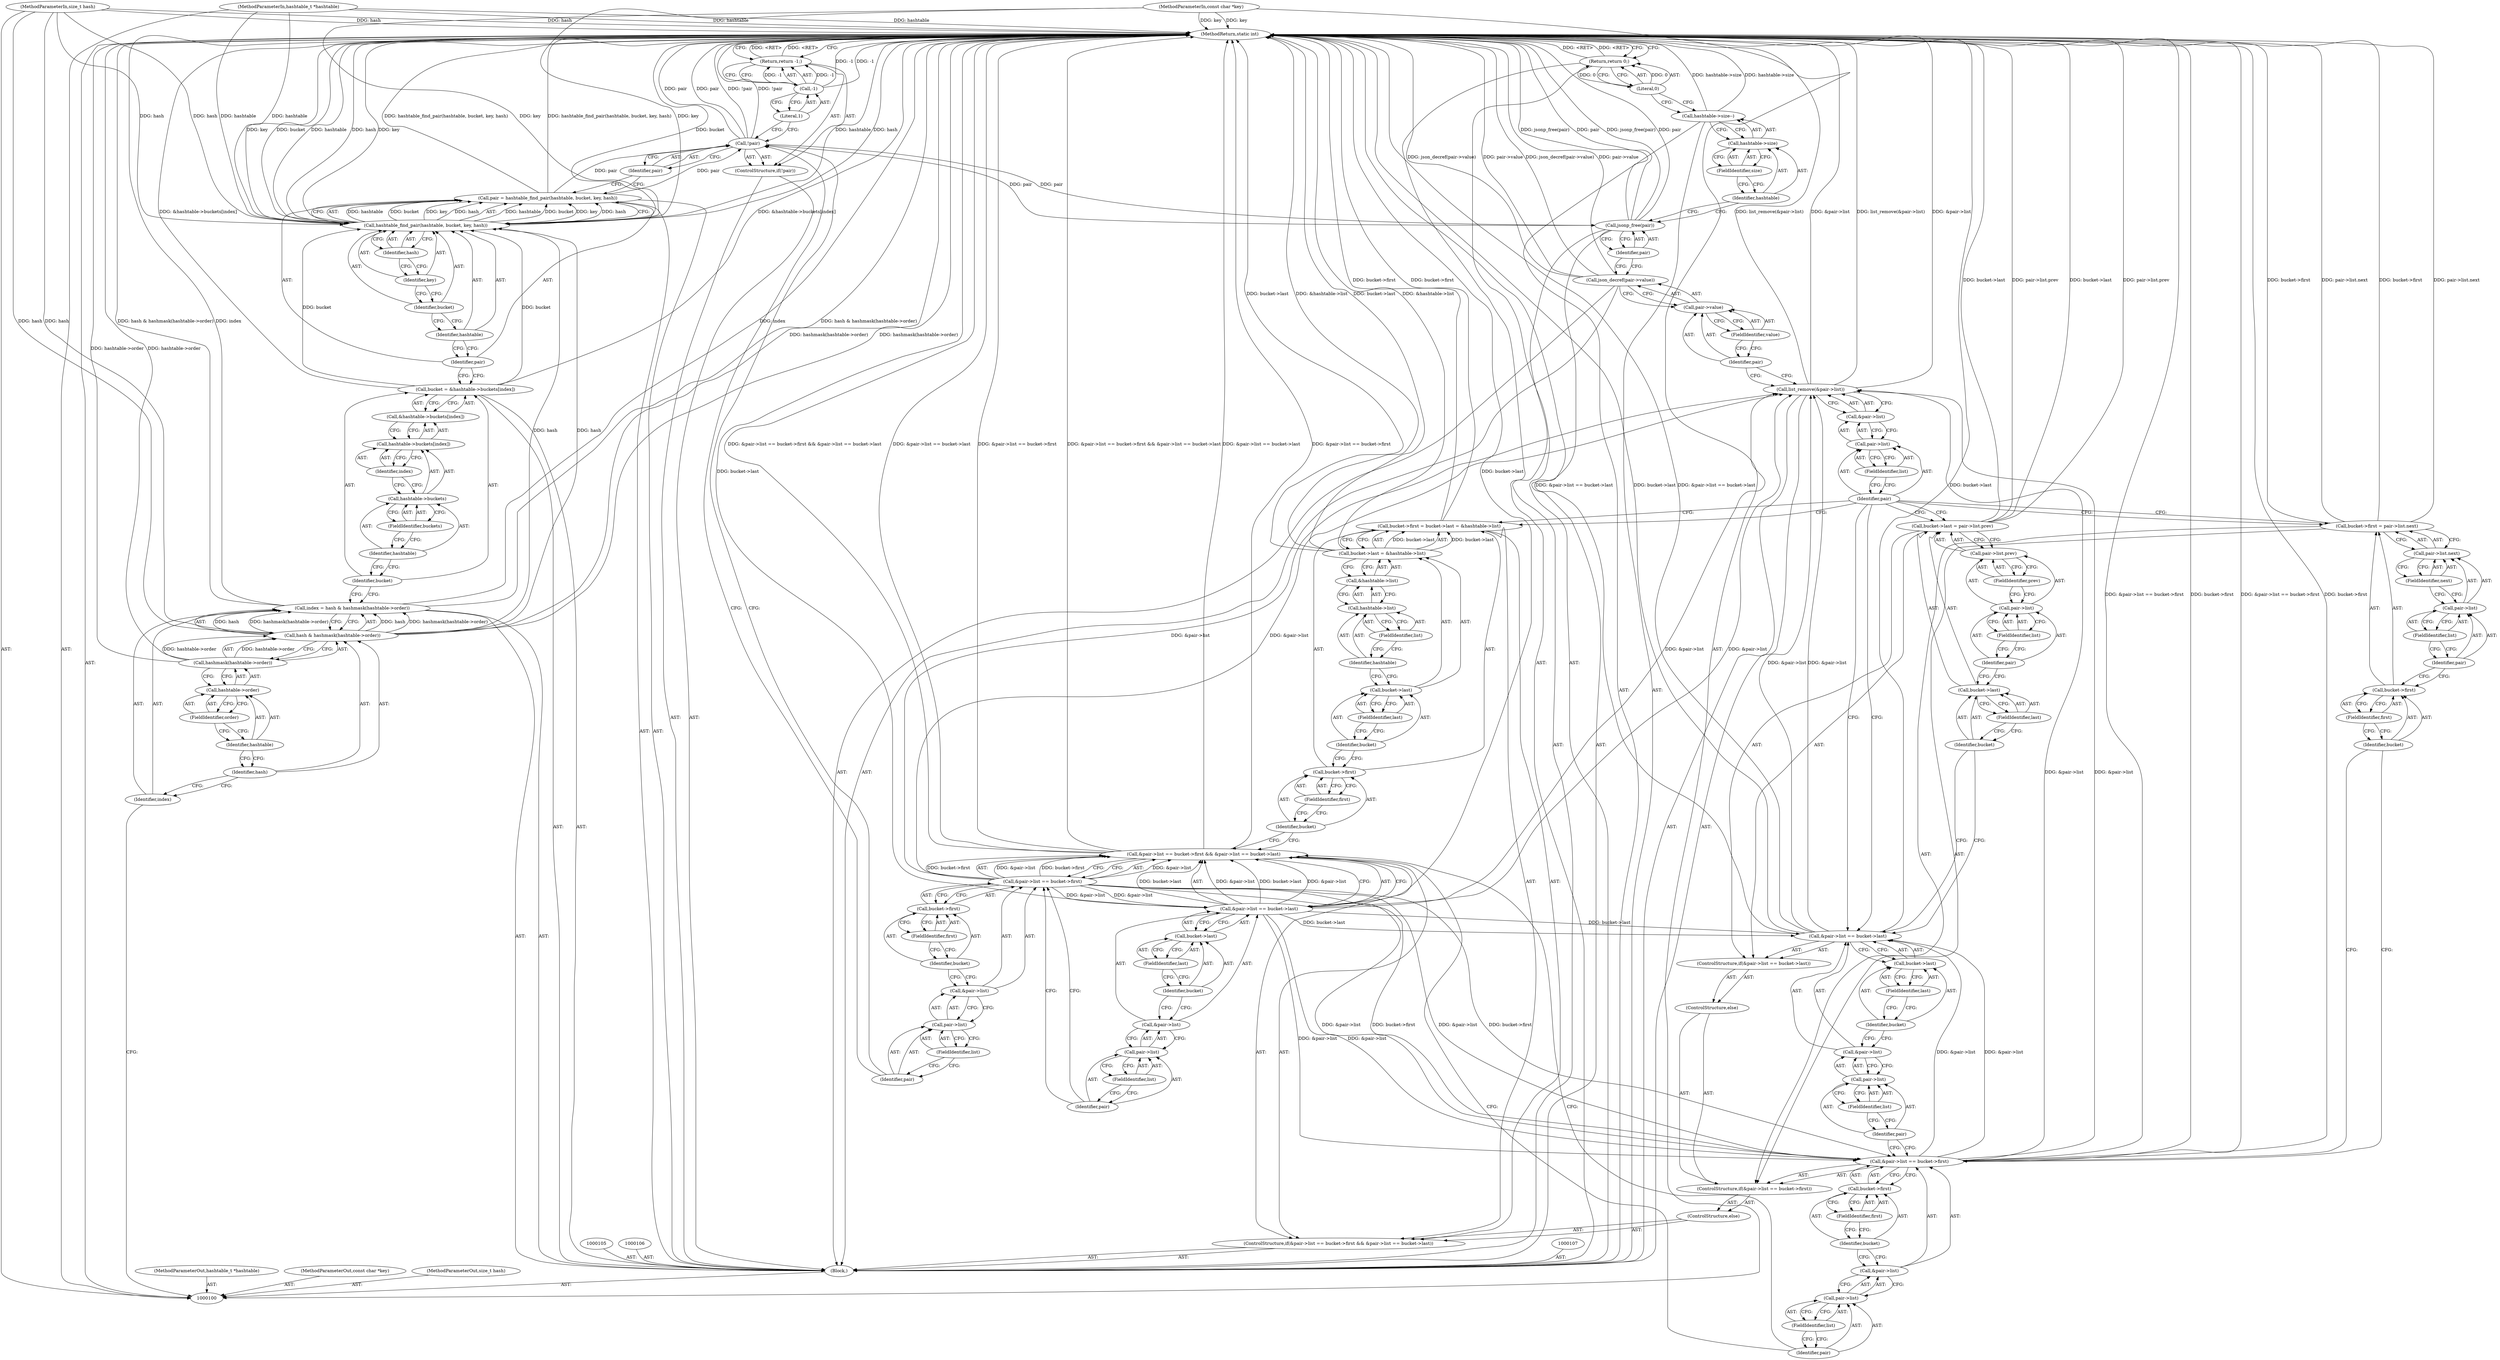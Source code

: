 digraph "0_jansson_8f80c2d83808150724d31793e6ade92749b1faa4_1" {
"1000222" [label="(MethodReturn,static int)"];
"1000101" [label="(MethodParameterIn,hashtable_t *hashtable)"];
"1000306" [label="(MethodParameterOut,hashtable_t *hashtable)"];
"1000126" [label="(Call,hashtable_find_pair(hashtable, bucket, key, hash))"];
"1000127" [label="(Identifier,hashtable)"];
"1000128" [label="(Identifier,bucket)"];
"1000124" [label="(Call,pair = hashtable_find_pair(hashtable, bucket, key, hash))"];
"1000125" [label="(Identifier,pair)"];
"1000129" [label="(Identifier,key)"];
"1000130" [label="(Identifier,hash)"];
"1000131" [label="(ControlStructure,if(!pair))"];
"1000132" [label="(Call,!pair)"];
"1000133" [label="(Identifier,pair)"];
"1000135" [label="(Call,-1)"];
"1000136" [label="(Literal,1)"];
"1000134" [label="(Return,return -1;)"];
"1000143" [label="(FieldIdentifier,list)"];
"1000144" [label="(Call,bucket->first)"];
"1000145" [label="(Identifier,bucket)"];
"1000146" [label="(FieldIdentifier,first)"];
"1000147" [label="(Call,&pair->list == bucket->last)"];
"1000148" [label="(Call,&pair->list)"];
"1000137" [label="(ControlStructure,if(&pair->list == bucket->first && &pair->list == bucket->last))"];
"1000149" [label="(Call,pair->list)"];
"1000150" [label="(Identifier,pair)"];
"1000151" [label="(FieldIdentifier,list)"];
"1000152" [label="(Call,bucket->last)"];
"1000153" [label="(Identifier,bucket)"];
"1000154" [label="(FieldIdentifier,last)"];
"1000138" [label="(Call,&pair->list == bucket->first && &pair->list == bucket->last)"];
"1000139" [label="(Call,&pair->list == bucket->first)"];
"1000140" [label="(Call,&pair->list)"];
"1000141" [label="(Call,pair->list)"];
"1000142" [label="(Identifier,pair)"];
"1000158" [label="(FieldIdentifier,first)"];
"1000159" [label="(Call,bucket->last = &hashtable->list)"];
"1000160" [label="(Call,bucket->last)"];
"1000161" [label="(Identifier,bucket)"];
"1000162" [label="(FieldIdentifier,last)"];
"1000163" [label="(Call,&hashtable->list)"];
"1000164" [label="(Call,hashtable->list)"];
"1000165" [label="(Identifier,hashtable)"];
"1000166" [label="(FieldIdentifier,list)"];
"1000155" [label="(Call,bucket->first = bucket->last = &hashtable->list)"];
"1000156" [label="(Call,bucket->first)"];
"1000157" [label="(Identifier,bucket)"];
"1000169" [label="(Call,&pair->list == bucket->first)"];
"1000170" [label="(Call,&pair->list)"];
"1000171" [label="(Call,pair->list)"];
"1000172" [label="(Identifier,pair)"];
"1000173" [label="(FieldIdentifier,list)"];
"1000174" [label="(Call,bucket->first)"];
"1000175" [label="(Identifier,bucket)"];
"1000176" [label="(FieldIdentifier,first)"];
"1000167" [label="(ControlStructure,else)"];
"1000168" [label="(ControlStructure,if(&pair->list == bucket->first))"];
"1000180" [label="(FieldIdentifier,first)"];
"1000181" [label="(Call,pair->list.next)"];
"1000182" [label="(Call,pair->list)"];
"1000183" [label="(Identifier,pair)"];
"1000184" [label="(FieldIdentifier,list)"];
"1000185" [label="(FieldIdentifier,next)"];
"1000177" [label="(Call,bucket->first = pair->list.next)"];
"1000178" [label="(Call,bucket->first)"];
"1000179" [label="(Identifier,bucket)"];
"1000102" [label="(MethodParameterIn,const char *key)"];
"1000307" [label="(MethodParameterOut,const char *key)"];
"1000103" [label="(MethodParameterIn,size_t hash)"];
"1000308" [label="(MethodParameterOut,size_t hash)"];
"1000188" [label="(Call,&pair->list == bucket->last)"];
"1000189" [label="(Call,&pair->list)"];
"1000190" [label="(Call,pair->list)"];
"1000191" [label="(Identifier,pair)"];
"1000192" [label="(FieldIdentifier,list)"];
"1000193" [label="(Call,bucket->last)"];
"1000194" [label="(Identifier,bucket)"];
"1000195" [label="(FieldIdentifier,last)"];
"1000186" [label="(ControlStructure,else)"];
"1000187" [label="(ControlStructure,if(&pair->list == bucket->last))"];
"1000199" [label="(FieldIdentifier,last)"];
"1000200" [label="(Call,pair->list.prev)"];
"1000201" [label="(Call,pair->list)"];
"1000202" [label="(Identifier,pair)"];
"1000203" [label="(FieldIdentifier,list)"];
"1000204" [label="(FieldIdentifier,prev)"];
"1000196" [label="(Call,bucket->last = pair->list.prev)"];
"1000197" [label="(Call,bucket->last)"];
"1000198" [label="(Identifier,bucket)"];
"1000206" [label="(Call,&pair->list)"];
"1000207" [label="(Call,pair->list)"];
"1000208" [label="(Identifier,pair)"];
"1000209" [label="(FieldIdentifier,list)"];
"1000205" [label="(Call,list_remove(&pair->list))"];
"1000211" [label="(Call,pair->value)"];
"1000212" [label="(Identifier,pair)"];
"1000213" [label="(FieldIdentifier,value)"];
"1000210" [label="(Call,json_decref(pair->value))"];
"1000215" [label="(Identifier,pair)"];
"1000214" [label="(Call,jsonp_free(pair))"];
"1000219" [label="(FieldIdentifier,size)"];
"1000216" [label="(Call,hashtable->size--)"];
"1000217" [label="(Call,hashtable->size)"];
"1000218" [label="(Identifier,hashtable)"];
"1000104" [label="(Block,)"];
"1000221" [label="(Literal,0)"];
"1000220" [label="(Return,return 0;)"];
"1000110" [label="(Call,hash & hashmask(hashtable->order))"];
"1000111" [label="(Identifier,hash)"];
"1000112" [label="(Call,hashmask(hashtable->order))"];
"1000113" [label="(Call,hashtable->order)"];
"1000114" [label="(Identifier,hashtable)"];
"1000115" [label="(FieldIdentifier,order)"];
"1000108" [label="(Call,index = hash & hashmask(hashtable->order))"];
"1000109" [label="(Identifier,index)"];
"1000118" [label="(Call,&hashtable->buckets[index])"];
"1000119" [label="(Call,hashtable->buckets[index])"];
"1000120" [label="(Call,hashtable->buckets)"];
"1000121" [label="(Identifier,hashtable)"];
"1000122" [label="(FieldIdentifier,buckets)"];
"1000123" [label="(Identifier,index)"];
"1000116" [label="(Call,bucket = &hashtable->buckets[index])"];
"1000117" [label="(Identifier,bucket)"];
"1000222" -> "1000100"  [label="AST: "];
"1000222" -> "1000134"  [label="CFG: "];
"1000222" -> "1000220"  [label="CFG: "];
"1000220" -> "1000222"  [label="DDG: <RET>"];
"1000134" -> "1000222"  [label="DDG: <RET>"];
"1000210" -> "1000222"  [label="DDG: json_decref(pair->value)"];
"1000210" -> "1000222"  [label="DDG: pair->value"];
"1000169" -> "1000222"  [label="DDG: &pair->list == bucket->first"];
"1000169" -> "1000222"  [label="DDG: bucket->first"];
"1000147" -> "1000222"  [label="DDG: bucket->last"];
"1000177" -> "1000222"  [label="DDG: pair->list.next"];
"1000177" -> "1000222"  [label="DDG: bucket->first"];
"1000126" -> "1000222"  [label="DDG: hashtable"];
"1000126" -> "1000222"  [label="DDG: hash"];
"1000126" -> "1000222"  [label="DDG: key"];
"1000126" -> "1000222"  [label="DDG: bucket"];
"1000116" -> "1000222"  [label="DDG: &hashtable->buckets[index]"];
"1000196" -> "1000222"  [label="DDG: bucket->last"];
"1000196" -> "1000222"  [label="DDG: pair->list.prev"];
"1000205" -> "1000222"  [label="DDG: list_remove(&pair->list)"];
"1000205" -> "1000222"  [label="DDG: &pair->list"];
"1000188" -> "1000222"  [label="DDG: &pair->list == bucket->last"];
"1000188" -> "1000222"  [label="DDG: bucket->last"];
"1000124" -> "1000222"  [label="DDG: hashtable_find_pair(hashtable, bucket, key, hash)"];
"1000216" -> "1000222"  [label="DDG: hashtable->size"];
"1000159" -> "1000222"  [label="DDG: bucket->last"];
"1000159" -> "1000222"  [label="DDG: &hashtable->list"];
"1000214" -> "1000222"  [label="DDG: jsonp_free(pair)"];
"1000214" -> "1000222"  [label="DDG: pair"];
"1000132" -> "1000222"  [label="DDG: !pair"];
"1000132" -> "1000222"  [label="DDG: pair"];
"1000138" -> "1000222"  [label="DDG: &pair->list == bucket->first"];
"1000138" -> "1000222"  [label="DDG: &pair->list == bucket->first && &pair->list == bucket->last"];
"1000138" -> "1000222"  [label="DDG: &pair->list == bucket->last"];
"1000103" -> "1000222"  [label="DDG: hash"];
"1000102" -> "1000222"  [label="DDG: key"];
"1000110" -> "1000222"  [label="DDG: hashmask(hashtable->order)"];
"1000135" -> "1000222"  [label="DDG: -1"];
"1000112" -> "1000222"  [label="DDG: hashtable->order"];
"1000101" -> "1000222"  [label="DDG: hashtable"];
"1000108" -> "1000222"  [label="DDG: hash & hashmask(hashtable->order)"];
"1000108" -> "1000222"  [label="DDG: index"];
"1000155" -> "1000222"  [label="DDG: bucket->first"];
"1000101" -> "1000100"  [label="AST: "];
"1000101" -> "1000222"  [label="DDG: hashtable"];
"1000101" -> "1000126"  [label="DDG: hashtable"];
"1000306" -> "1000100"  [label="AST: "];
"1000126" -> "1000124"  [label="AST: "];
"1000126" -> "1000130"  [label="CFG: "];
"1000127" -> "1000126"  [label="AST: "];
"1000128" -> "1000126"  [label="AST: "];
"1000129" -> "1000126"  [label="AST: "];
"1000130" -> "1000126"  [label="AST: "];
"1000124" -> "1000126"  [label="CFG: "];
"1000126" -> "1000222"  [label="DDG: hashtable"];
"1000126" -> "1000222"  [label="DDG: hash"];
"1000126" -> "1000222"  [label="DDG: key"];
"1000126" -> "1000222"  [label="DDG: bucket"];
"1000126" -> "1000124"  [label="DDG: hashtable"];
"1000126" -> "1000124"  [label="DDG: bucket"];
"1000126" -> "1000124"  [label="DDG: key"];
"1000126" -> "1000124"  [label="DDG: hash"];
"1000101" -> "1000126"  [label="DDG: hashtable"];
"1000116" -> "1000126"  [label="DDG: bucket"];
"1000102" -> "1000126"  [label="DDG: key"];
"1000110" -> "1000126"  [label="DDG: hash"];
"1000103" -> "1000126"  [label="DDG: hash"];
"1000127" -> "1000126"  [label="AST: "];
"1000127" -> "1000125"  [label="CFG: "];
"1000128" -> "1000127"  [label="CFG: "];
"1000128" -> "1000126"  [label="AST: "];
"1000128" -> "1000127"  [label="CFG: "];
"1000129" -> "1000128"  [label="CFG: "];
"1000124" -> "1000104"  [label="AST: "];
"1000124" -> "1000126"  [label="CFG: "];
"1000125" -> "1000124"  [label="AST: "];
"1000126" -> "1000124"  [label="AST: "];
"1000133" -> "1000124"  [label="CFG: "];
"1000124" -> "1000222"  [label="DDG: hashtable_find_pair(hashtable, bucket, key, hash)"];
"1000126" -> "1000124"  [label="DDG: hashtable"];
"1000126" -> "1000124"  [label="DDG: bucket"];
"1000126" -> "1000124"  [label="DDG: key"];
"1000126" -> "1000124"  [label="DDG: hash"];
"1000124" -> "1000132"  [label="DDG: pair"];
"1000125" -> "1000124"  [label="AST: "];
"1000125" -> "1000116"  [label="CFG: "];
"1000127" -> "1000125"  [label="CFG: "];
"1000129" -> "1000126"  [label="AST: "];
"1000129" -> "1000128"  [label="CFG: "];
"1000130" -> "1000129"  [label="CFG: "];
"1000130" -> "1000126"  [label="AST: "];
"1000130" -> "1000129"  [label="CFG: "];
"1000126" -> "1000130"  [label="CFG: "];
"1000131" -> "1000104"  [label="AST: "];
"1000132" -> "1000131"  [label="AST: "];
"1000134" -> "1000131"  [label="AST: "];
"1000132" -> "1000131"  [label="AST: "];
"1000132" -> "1000133"  [label="CFG: "];
"1000133" -> "1000132"  [label="AST: "];
"1000136" -> "1000132"  [label="CFG: "];
"1000142" -> "1000132"  [label="CFG: "];
"1000132" -> "1000222"  [label="DDG: !pair"];
"1000132" -> "1000222"  [label="DDG: pair"];
"1000124" -> "1000132"  [label="DDG: pair"];
"1000132" -> "1000214"  [label="DDG: pair"];
"1000133" -> "1000132"  [label="AST: "];
"1000133" -> "1000124"  [label="CFG: "];
"1000132" -> "1000133"  [label="CFG: "];
"1000135" -> "1000134"  [label="AST: "];
"1000135" -> "1000136"  [label="CFG: "];
"1000136" -> "1000135"  [label="AST: "];
"1000134" -> "1000135"  [label="CFG: "];
"1000135" -> "1000222"  [label="DDG: -1"];
"1000135" -> "1000134"  [label="DDG: -1"];
"1000136" -> "1000135"  [label="AST: "];
"1000136" -> "1000132"  [label="CFG: "];
"1000135" -> "1000136"  [label="CFG: "];
"1000134" -> "1000131"  [label="AST: "];
"1000134" -> "1000135"  [label="CFG: "];
"1000135" -> "1000134"  [label="AST: "];
"1000222" -> "1000134"  [label="CFG: "];
"1000134" -> "1000222"  [label="DDG: <RET>"];
"1000135" -> "1000134"  [label="DDG: -1"];
"1000143" -> "1000141"  [label="AST: "];
"1000143" -> "1000142"  [label="CFG: "];
"1000141" -> "1000143"  [label="CFG: "];
"1000144" -> "1000139"  [label="AST: "];
"1000144" -> "1000146"  [label="CFG: "];
"1000145" -> "1000144"  [label="AST: "];
"1000146" -> "1000144"  [label="AST: "];
"1000139" -> "1000144"  [label="CFG: "];
"1000145" -> "1000144"  [label="AST: "];
"1000145" -> "1000140"  [label="CFG: "];
"1000146" -> "1000145"  [label="CFG: "];
"1000146" -> "1000144"  [label="AST: "];
"1000146" -> "1000145"  [label="CFG: "];
"1000144" -> "1000146"  [label="CFG: "];
"1000147" -> "1000138"  [label="AST: "];
"1000147" -> "1000152"  [label="CFG: "];
"1000148" -> "1000147"  [label="AST: "];
"1000152" -> "1000147"  [label="AST: "];
"1000138" -> "1000147"  [label="CFG: "];
"1000147" -> "1000222"  [label="DDG: bucket->last"];
"1000147" -> "1000138"  [label="DDG: &pair->list"];
"1000147" -> "1000138"  [label="DDG: bucket->last"];
"1000139" -> "1000147"  [label="DDG: &pair->list"];
"1000147" -> "1000169"  [label="DDG: &pair->list"];
"1000147" -> "1000188"  [label="DDG: bucket->last"];
"1000147" -> "1000205"  [label="DDG: &pair->list"];
"1000148" -> "1000147"  [label="AST: "];
"1000148" -> "1000149"  [label="CFG: "];
"1000149" -> "1000148"  [label="AST: "];
"1000153" -> "1000148"  [label="CFG: "];
"1000137" -> "1000104"  [label="AST: "];
"1000138" -> "1000137"  [label="AST: "];
"1000155" -> "1000137"  [label="AST: "];
"1000167" -> "1000137"  [label="AST: "];
"1000149" -> "1000148"  [label="AST: "];
"1000149" -> "1000151"  [label="CFG: "];
"1000150" -> "1000149"  [label="AST: "];
"1000151" -> "1000149"  [label="AST: "];
"1000148" -> "1000149"  [label="CFG: "];
"1000150" -> "1000149"  [label="AST: "];
"1000150" -> "1000139"  [label="CFG: "];
"1000151" -> "1000150"  [label="CFG: "];
"1000151" -> "1000149"  [label="AST: "];
"1000151" -> "1000150"  [label="CFG: "];
"1000149" -> "1000151"  [label="CFG: "];
"1000152" -> "1000147"  [label="AST: "];
"1000152" -> "1000154"  [label="CFG: "];
"1000153" -> "1000152"  [label="AST: "];
"1000154" -> "1000152"  [label="AST: "];
"1000147" -> "1000152"  [label="CFG: "];
"1000153" -> "1000152"  [label="AST: "];
"1000153" -> "1000148"  [label="CFG: "];
"1000154" -> "1000153"  [label="CFG: "];
"1000154" -> "1000152"  [label="AST: "];
"1000154" -> "1000153"  [label="CFG: "];
"1000152" -> "1000154"  [label="CFG: "];
"1000138" -> "1000137"  [label="AST: "];
"1000138" -> "1000139"  [label="CFG: "];
"1000138" -> "1000147"  [label="CFG: "];
"1000139" -> "1000138"  [label="AST: "];
"1000147" -> "1000138"  [label="AST: "];
"1000157" -> "1000138"  [label="CFG: "];
"1000172" -> "1000138"  [label="CFG: "];
"1000138" -> "1000222"  [label="DDG: &pair->list == bucket->first"];
"1000138" -> "1000222"  [label="DDG: &pair->list == bucket->first && &pair->list == bucket->last"];
"1000138" -> "1000222"  [label="DDG: &pair->list == bucket->last"];
"1000139" -> "1000138"  [label="DDG: &pair->list"];
"1000139" -> "1000138"  [label="DDG: bucket->first"];
"1000147" -> "1000138"  [label="DDG: &pair->list"];
"1000147" -> "1000138"  [label="DDG: bucket->last"];
"1000139" -> "1000138"  [label="AST: "];
"1000139" -> "1000144"  [label="CFG: "];
"1000140" -> "1000139"  [label="AST: "];
"1000144" -> "1000139"  [label="AST: "];
"1000150" -> "1000139"  [label="CFG: "];
"1000138" -> "1000139"  [label="CFG: "];
"1000139" -> "1000138"  [label="DDG: &pair->list"];
"1000139" -> "1000138"  [label="DDG: bucket->first"];
"1000139" -> "1000147"  [label="DDG: &pair->list"];
"1000139" -> "1000169"  [label="DDG: &pair->list"];
"1000139" -> "1000169"  [label="DDG: bucket->first"];
"1000139" -> "1000205"  [label="DDG: &pair->list"];
"1000140" -> "1000139"  [label="AST: "];
"1000140" -> "1000141"  [label="CFG: "];
"1000141" -> "1000140"  [label="AST: "];
"1000145" -> "1000140"  [label="CFG: "];
"1000141" -> "1000140"  [label="AST: "];
"1000141" -> "1000143"  [label="CFG: "];
"1000142" -> "1000141"  [label="AST: "];
"1000143" -> "1000141"  [label="AST: "];
"1000140" -> "1000141"  [label="CFG: "];
"1000142" -> "1000141"  [label="AST: "];
"1000142" -> "1000132"  [label="CFG: "];
"1000143" -> "1000142"  [label="CFG: "];
"1000158" -> "1000156"  [label="AST: "];
"1000158" -> "1000157"  [label="CFG: "];
"1000156" -> "1000158"  [label="CFG: "];
"1000159" -> "1000155"  [label="AST: "];
"1000159" -> "1000163"  [label="CFG: "];
"1000160" -> "1000159"  [label="AST: "];
"1000163" -> "1000159"  [label="AST: "];
"1000155" -> "1000159"  [label="CFG: "];
"1000159" -> "1000222"  [label="DDG: bucket->last"];
"1000159" -> "1000222"  [label="DDG: &hashtable->list"];
"1000159" -> "1000155"  [label="DDG: bucket->last"];
"1000160" -> "1000159"  [label="AST: "];
"1000160" -> "1000162"  [label="CFG: "];
"1000161" -> "1000160"  [label="AST: "];
"1000162" -> "1000160"  [label="AST: "];
"1000165" -> "1000160"  [label="CFG: "];
"1000161" -> "1000160"  [label="AST: "];
"1000161" -> "1000156"  [label="CFG: "];
"1000162" -> "1000161"  [label="CFG: "];
"1000162" -> "1000160"  [label="AST: "];
"1000162" -> "1000161"  [label="CFG: "];
"1000160" -> "1000162"  [label="CFG: "];
"1000163" -> "1000159"  [label="AST: "];
"1000163" -> "1000164"  [label="CFG: "];
"1000164" -> "1000163"  [label="AST: "];
"1000159" -> "1000163"  [label="CFG: "];
"1000164" -> "1000163"  [label="AST: "];
"1000164" -> "1000166"  [label="CFG: "];
"1000165" -> "1000164"  [label="AST: "];
"1000166" -> "1000164"  [label="AST: "];
"1000163" -> "1000164"  [label="CFG: "];
"1000165" -> "1000164"  [label="AST: "];
"1000165" -> "1000160"  [label="CFG: "];
"1000166" -> "1000165"  [label="CFG: "];
"1000166" -> "1000164"  [label="AST: "];
"1000166" -> "1000165"  [label="CFG: "];
"1000164" -> "1000166"  [label="CFG: "];
"1000155" -> "1000137"  [label="AST: "];
"1000155" -> "1000159"  [label="CFG: "];
"1000156" -> "1000155"  [label="AST: "];
"1000159" -> "1000155"  [label="AST: "];
"1000208" -> "1000155"  [label="CFG: "];
"1000155" -> "1000222"  [label="DDG: bucket->first"];
"1000159" -> "1000155"  [label="DDG: bucket->last"];
"1000156" -> "1000155"  [label="AST: "];
"1000156" -> "1000158"  [label="CFG: "];
"1000157" -> "1000156"  [label="AST: "];
"1000158" -> "1000156"  [label="AST: "];
"1000161" -> "1000156"  [label="CFG: "];
"1000157" -> "1000156"  [label="AST: "];
"1000157" -> "1000138"  [label="CFG: "];
"1000158" -> "1000157"  [label="CFG: "];
"1000169" -> "1000168"  [label="AST: "];
"1000169" -> "1000174"  [label="CFG: "];
"1000170" -> "1000169"  [label="AST: "];
"1000174" -> "1000169"  [label="AST: "];
"1000179" -> "1000169"  [label="CFG: "];
"1000191" -> "1000169"  [label="CFG: "];
"1000169" -> "1000222"  [label="DDG: &pair->list == bucket->first"];
"1000169" -> "1000222"  [label="DDG: bucket->first"];
"1000139" -> "1000169"  [label="DDG: &pair->list"];
"1000139" -> "1000169"  [label="DDG: bucket->first"];
"1000147" -> "1000169"  [label="DDG: &pair->list"];
"1000169" -> "1000188"  [label="DDG: &pair->list"];
"1000169" -> "1000205"  [label="DDG: &pair->list"];
"1000170" -> "1000169"  [label="AST: "];
"1000170" -> "1000171"  [label="CFG: "];
"1000171" -> "1000170"  [label="AST: "];
"1000175" -> "1000170"  [label="CFG: "];
"1000171" -> "1000170"  [label="AST: "];
"1000171" -> "1000173"  [label="CFG: "];
"1000172" -> "1000171"  [label="AST: "];
"1000173" -> "1000171"  [label="AST: "];
"1000170" -> "1000171"  [label="CFG: "];
"1000172" -> "1000171"  [label="AST: "];
"1000172" -> "1000138"  [label="CFG: "];
"1000173" -> "1000172"  [label="CFG: "];
"1000173" -> "1000171"  [label="AST: "];
"1000173" -> "1000172"  [label="CFG: "];
"1000171" -> "1000173"  [label="CFG: "];
"1000174" -> "1000169"  [label="AST: "];
"1000174" -> "1000176"  [label="CFG: "];
"1000175" -> "1000174"  [label="AST: "];
"1000176" -> "1000174"  [label="AST: "];
"1000169" -> "1000174"  [label="CFG: "];
"1000175" -> "1000174"  [label="AST: "];
"1000175" -> "1000170"  [label="CFG: "];
"1000176" -> "1000175"  [label="CFG: "];
"1000176" -> "1000174"  [label="AST: "];
"1000176" -> "1000175"  [label="CFG: "];
"1000174" -> "1000176"  [label="CFG: "];
"1000167" -> "1000137"  [label="AST: "];
"1000168" -> "1000167"  [label="AST: "];
"1000168" -> "1000167"  [label="AST: "];
"1000169" -> "1000168"  [label="AST: "];
"1000177" -> "1000168"  [label="AST: "];
"1000186" -> "1000168"  [label="AST: "];
"1000180" -> "1000178"  [label="AST: "];
"1000180" -> "1000179"  [label="CFG: "];
"1000178" -> "1000180"  [label="CFG: "];
"1000181" -> "1000177"  [label="AST: "];
"1000181" -> "1000185"  [label="CFG: "];
"1000182" -> "1000181"  [label="AST: "];
"1000185" -> "1000181"  [label="AST: "];
"1000177" -> "1000181"  [label="CFG: "];
"1000182" -> "1000181"  [label="AST: "];
"1000182" -> "1000184"  [label="CFG: "];
"1000183" -> "1000182"  [label="AST: "];
"1000184" -> "1000182"  [label="AST: "];
"1000185" -> "1000182"  [label="CFG: "];
"1000183" -> "1000182"  [label="AST: "];
"1000183" -> "1000178"  [label="CFG: "];
"1000184" -> "1000183"  [label="CFG: "];
"1000184" -> "1000182"  [label="AST: "];
"1000184" -> "1000183"  [label="CFG: "];
"1000182" -> "1000184"  [label="CFG: "];
"1000185" -> "1000181"  [label="AST: "];
"1000185" -> "1000182"  [label="CFG: "];
"1000181" -> "1000185"  [label="CFG: "];
"1000177" -> "1000168"  [label="AST: "];
"1000177" -> "1000181"  [label="CFG: "];
"1000178" -> "1000177"  [label="AST: "];
"1000181" -> "1000177"  [label="AST: "];
"1000208" -> "1000177"  [label="CFG: "];
"1000177" -> "1000222"  [label="DDG: pair->list.next"];
"1000177" -> "1000222"  [label="DDG: bucket->first"];
"1000178" -> "1000177"  [label="AST: "];
"1000178" -> "1000180"  [label="CFG: "];
"1000179" -> "1000178"  [label="AST: "];
"1000180" -> "1000178"  [label="AST: "];
"1000183" -> "1000178"  [label="CFG: "];
"1000179" -> "1000178"  [label="AST: "];
"1000179" -> "1000169"  [label="CFG: "];
"1000180" -> "1000179"  [label="CFG: "];
"1000102" -> "1000100"  [label="AST: "];
"1000102" -> "1000222"  [label="DDG: key"];
"1000102" -> "1000126"  [label="DDG: key"];
"1000307" -> "1000100"  [label="AST: "];
"1000103" -> "1000100"  [label="AST: "];
"1000103" -> "1000222"  [label="DDG: hash"];
"1000103" -> "1000110"  [label="DDG: hash"];
"1000103" -> "1000126"  [label="DDG: hash"];
"1000308" -> "1000100"  [label="AST: "];
"1000188" -> "1000187"  [label="AST: "];
"1000188" -> "1000193"  [label="CFG: "];
"1000189" -> "1000188"  [label="AST: "];
"1000193" -> "1000188"  [label="AST: "];
"1000198" -> "1000188"  [label="CFG: "];
"1000208" -> "1000188"  [label="CFG: "];
"1000188" -> "1000222"  [label="DDG: &pair->list == bucket->last"];
"1000188" -> "1000222"  [label="DDG: bucket->last"];
"1000169" -> "1000188"  [label="DDG: &pair->list"];
"1000147" -> "1000188"  [label="DDG: bucket->last"];
"1000188" -> "1000205"  [label="DDG: &pair->list"];
"1000189" -> "1000188"  [label="AST: "];
"1000189" -> "1000190"  [label="CFG: "];
"1000190" -> "1000189"  [label="AST: "];
"1000194" -> "1000189"  [label="CFG: "];
"1000190" -> "1000189"  [label="AST: "];
"1000190" -> "1000192"  [label="CFG: "];
"1000191" -> "1000190"  [label="AST: "];
"1000192" -> "1000190"  [label="AST: "];
"1000189" -> "1000190"  [label="CFG: "];
"1000191" -> "1000190"  [label="AST: "];
"1000191" -> "1000169"  [label="CFG: "];
"1000192" -> "1000191"  [label="CFG: "];
"1000192" -> "1000190"  [label="AST: "];
"1000192" -> "1000191"  [label="CFG: "];
"1000190" -> "1000192"  [label="CFG: "];
"1000193" -> "1000188"  [label="AST: "];
"1000193" -> "1000195"  [label="CFG: "];
"1000194" -> "1000193"  [label="AST: "];
"1000195" -> "1000193"  [label="AST: "];
"1000188" -> "1000193"  [label="CFG: "];
"1000194" -> "1000193"  [label="AST: "];
"1000194" -> "1000189"  [label="CFG: "];
"1000195" -> "1000194"  [label="CFG: "];
"1000195" -> "1000193"  [label="AST: "];
"1000195" -> "1000194"  [label="CFG: "];
"1000193" -> "1000195"  [label="CFG: "];
"1000186" -> "1000168"  [label="AST: "];
"1000187" -> "1000186"  [label="AST: "];
"1000187" -> "1000186"  [label="AST: "];
"1000188" -> "1000187"  [label="AST: "];
"1000196" -> "1000187"  [label="AST: "];
"1000199" -> "1000197"  [label="AST: "];
"1000199" -> "1000198"  [label="CFG: "];
"1000197" -> "1000199"  [label="CFG: "];
"1000200" -> "1000196"  [label="AST: "];
"1000200" -> "1000204"  [label="CFG: "];
"1000201" -> "1000200"  [label="AST: "];
"1000204" -> "1000200"  [label="AST: "];
"1000196" -> "1000200"  [label="CFG: "];
"1000201" -> "1000200"  [label="AST: "];
"1000201" -> "1000203"  [label="CFG: "];
"1000202" -> "1000201"  [label="AST: "];
"1000203" -> "1000201"  [label="AST: "];
"1000204" -> "1000201"  [label="CFG: "];
"1000202" -> "1000201"  [label="AST: "];
"1000202" -> "1000197"  [label="CFG: "];
"1000203" -> "1000202"  [label="CFG: "];
"1000203" -> "1000201"  [label="AST: "];
"1000203" -> "1000202"  [label="CFG: "];
"1000201" -> "1000203"  [label="CFG: "];
"1000204" -> "1000200"  [label="AST: "];
"1000204" -> "1000201"  [label="CFG: "];
"1000200" -> "1000204"  [label="CFG: "];
"1000196" -> "1000187"  [label="AST: "];
"1000196" -> "1000200"  [label="CFG: "];
"1000197" -> "1000196"  [label="AST: "];
"1000200" -> "1000196"  [label="AST: "];
"1000208" -> "1000196"  [label="CFG: "];
"1000196" -> "1000222"  [label="DDG: bucket->last"];
"1000196" -> "1000222"  [label="DDG: pair->list.prev"];
"1000197" -> "1000196"  [label="AST: "];
"1000197" -> "1000199"  [label="CFG: "];
"1000198" -> "1000197"  [label="AST: "];
"1000199" -> "1000197"  [label="AST: "];
"1000202" -> "1000197"  [label="CFG: "];
"1000198" -> "1000197"  [label="AST: "];
"1000198" -> "1000188"  [label="CFG: "];
"1000199" -> "1000198"  [label="CFG: "];
"1000206" -> "1000205"  [label="AST: "];
"1000206" -> "1000207"  [label="CFG: "];
"1000207" -> "1000206"  [label="AST: "];
"1000205" -> "1000206"  [label="CFG: "];
"1000207" -> "1000206"  [label="AST: "];
"1000207" -> "1000209"  [label="CFG: "];
"1000208" -> "1000207"  [label="AST: "];
"1000209" -> "1000207"  [label="AST: "];
"1000206" -> "1000207"  [label="CFG: "];
"1000208" -> "1000207"  [label="AST: "];
"1000208" -> "1000155"  [label="CFG: "];
"1000208" -> "1000177"  [label="CFG: "];
"1000208" -> "1000196"  [label="CFG: "];
"1000208" -> "1000188"  [label="CFG: "];
"1000209" -> "1000208"  [label="CFG: "];
"1000209" -> "1000207"  [label="AST: "];
"1000209" -> "1000208"  [label="CFG: "];
"1000207" -> "1000209"  [label="CFG: "];
"1000205" -> "1000104"  [label="AST: "];
"1000205" -> "1000206"  [label="CFG: "];
"1000206" -> "1000205"  [label="AST: "];
"1000212" -> "1000205"  [label="CFG: "];
"1000205" -> "1000222"  [label="DDG: list_remove(&pair->list)"];
"1000205" -> "1000222"  [label="DDG: &pair->list"];
"1000188" -> "1000205"  [label="DDG: &pair->list"];
"1000139" -> "1000205"  [label="DDG: &pair->list"];
"1000147" -> "1000205"  [label="DDG: &pair->list"];
"1000169" -> "1000205"  [label="DDG: &pair->list"];
"1000211" -> "1000210"  [label="AST: "];
"1000211" -> "1000213"  [label="CFG: "];
"1000212" -> "1000211"  [label="AST: "];
"1000213" -> "1000211"  [label="AST: "];
"1000210" -> "1000211"  [label="CFG: "];
"1000212" -> "1000211"  [label="AST: "];
"1000212" -> "1000205"  [label="CFG: "];
"1000213" -> "1000212"  [label="CFG: "];
"1000213" -> "1000211"  [label="AST: "];
"1000213" -> "1000212"  [label="CFG: "];
"1000211" -> "1000213"  [label="CFG: "];
"1000210" -> "1000104"  [label="AST: "];
"1000210" -> "1000211"  [label="CFG: "];
"1000211" -> "1000210"  [label="AST: "];
"1000215" -> "1000210"  [label="CFG: "];
"1000210" -> "1000222"  [label="DDG: json_decref(pair->value)"];
"1000210" -> "1000222"  [label="DDG: pair->value"];
"1000215" -> "1000214"  [label="AST: "];
"1000215" -> "1000210"  [label="CFG: "];
"1000214" -> "1000215"  [label="CFG: "];
"1000214" -> "1000104"  [label="AST: "];
"1000214" -> "1000215"  [label="CFG: "];
"1000215" -> "1000214"  [label="AST: "];
"1000218" -> "1000214"  [label="CFG: "];
"1000214" -> "1000222"  [label="DDG: jsonp_free(pair)"];
"1000214" -> "1000222"  [label="DDG: pair"];
"1000132" -> "1000214"  [label="DDG: pair"];
"1000219" -> "1000217"  [label="AST: "];
"1000219" -> "1000218"  [label="CFG: "];
"1000217" -> "1000219"  [label="CFG: "];
"1000216" -> "1000104"  [label="AST: "];
"1000216" -> "1000217"  [label="CFG: "];
"1000217" -> "1000216"  [label="AST: "];
"1000221" -> "1000216"  [label="CFG: "];
"1000216" -> "1000222"  [label="DDG: hashtable->size"];
"1000217" -> "1000216"  [label="AST: "];
"1000217" -> "1000219"  [label="CFG: "];
"1000218" -> "1000217"  [label="AST: "];
"1000219" -> "1000217"  [label="AST: "];
"1000216" -> "1000217"  [label="CFG: "];
"1000218" -> "1000217"  [label="AST: "];
"1000218" -> "1000214"  [label="CFG: "];
"1000219" -> "1000218"  [label="CFG: "];
"1000104" -> "1000100"  [label="AST: "];
"1000105" -> "1000104"  [label="AST: "];
"1000106" -> "1000104"  [label="AST: "];
"1000107" -> "1000104"  [label="AST: "];
"1000108" -> "1000104"  [label="AST: "];
"1000116" -> "1000104"  [label="AST: "];
"1000124" -> "1000104"  [label="AST: "];
"1000131" -> "1000104"  [label="AST: "];
"1000137" -> "1000104"  [label="AST: "];
"1000205" -> "1000104"  [label="AST: "];
"1000210" -> "1000104"  [label="AST: "];
"1000214" -> "1000104"  [label="AST: "];
"1000216" -> "1000104"  [label="AST: "];
"1000220" -> "1000104"  [label="AST: "];
"1000221" -> "1000220"  [label="AST: "];
"1000221" -> "1000216"  [label="CFG: "];
"1000220" -> "1000221"  [label="CFG: "];
"1000221" -> "1000220"  [label="DDG: 0"];
"1000220" -> "1000104"  [label="AST: "];
"1000220" -> "1000221"  [label="CFG: "];
"1000221" -> "1000220"  [label="AST: "];
"1000222" -> "1000220"  [label="CFG: "];
"1000220" -> "1000222"  [label="DDG: <RET>"];
"1000221" -> "1000220"  [label="DDG: 0"];
"1000110" -> "1000108"  [label="AST: "];
"1000110" -> "1000112"  [label="CFG: "];
"1000111" -> "1000110"  [label="AST: "];
"1000112" -> "1000110"  [label="AST: "];
"1000108" -> "1000110"  [label="CFG: "];
"1000110" -> "1000222"  [label="DDG: hashmask(hashtable->order)"];
"1000110" -> "1000108"  [label="DDG: hash"];
"1000110" -> "1000108"  [label="DDG: hashmask(hashtable->order)"];
"1000103" -> "1000110"  [label="DDG: hash"];
"1000112" -> "1000110"  [label="DDG: hashtable->order"];
"1000110" -> "1000126"  [label="DDG: hash"];
"1000111" -> "1000110"  [label="AST: "];
"1000111" -> "1000109"  [label="CFG: "];
"1000114" -> "1000111"  [label="CFG: "];
"1000112" -> "1000110"  [label="AST: "];
"1000112" -> "1000113"  [label="CFG: "];
"1000113" -> "1000112"  [label="AST: "];
"1000110" -> "1000112"  [label="CFG: "];
"1000112" -> "1000222"  [label="DDG: hashtable->order"];
"1000112" -> "1000110"  [label="DDG: hashtable->order"];
"1000113" -> "1000112"  [label="AST: "];
"1000113" -> "1000115"  [label="CFG: "];
"1000114" -> "1000113"  [label="AST: "];
"1000115" -> "1000113"  [label="AST: "];
"1000112" -> "1000113"  [label="CFG: "];
"1000114" -> "1000113"  [label="AST: "];
"1000114" -> "1000111"  [label="CFG: "];
"1000115" -> "1000114"  [label="CFG: "];
"1000115" -> "1000113"  [label="AST: "];
"1000115" -> "1000114"  [label="CFG: "];
"1000113" -> "1000115"  [label="CFG: "];
"1000108" -> "1000104"  [label="AST: "];
"1000108" -> "1000110"  [label="CFG: "];
"1000109" -> "1000108"  [label="AST: "];
"1000110" -> "1000108"  [label="AST: "];
"1000117" -> "1000108"  [label="CFG: "];
"1000108" -> "1000222"  [label="DDG: hash & hashmask(hashtable->order)"];
"1000108" -> "1000222"  [label="DDG: index"];
"1000110" -> "1000108"  [label="DDG: hash"];
"1000110" -> "1000108"  [label="DDG: hashmask(hashtable->order)"];
"1000109" -> "1000108"  [label="AST: "];
"1000109" -> "1000100"  [label="CFG: "];
"1000111" -> "1000109"  [label="CFG: "];
"1000118" -> "1000116"  [label="AST: "];
"1000118" -> "1000119"  [label="CFG: "];
"1000119" -> "1000118"  [label="AST: "];
"1000116" -> "1000118"  [label="CFG: "];
"1000119" -> "1000118"  [label="AST: "];
"1000119" -> "1000123"  [label="CFG: "];
"1000120" -> "1000119"  [label="AST: "];
"1000123" -> "1000119"  [label="AST: "];
"1000118" -> "1000119"  [label="CFG: "];
"1000120" -> "1000119"  [label="AST: "];
"1000120" -> "1000122"  [label="CFG: "];
"1000121" -> "1000120"  [label="AST: "];
"1000122" -> "1000120"  [label="AST: "];
"1000123" -> "1000120"  [label="CFG: "];
"1000121" -> "1000120"  [label="AST: "];
"1000121" -> "1000117"  [label="CFG: "];
"1000122" -> "1000121"  [label="CFG: "];
"1000122" -> "1000120"  [label="AST: "];
"1000122" -> "1000121"  [label="CFG: "];
"1000120" -> "1000122"  [label="CFG: "];
"1000123" -> "1000119"  [label="AST: "];
"1000123" -> "1000120"  [label="CFG: "];
"1000119" -> "1000123"  [label="CFG: "];
"1000116" -> "1000104"  [label="AST: "];
"1000116" -> "1000118"  [label="CFG: "];
"1000117" -> "1000116"  [label="AST: "];
"1000118" -> "1000116"  [label="AST: "];
"1000125" -> "1000116"  [label="CFG: "];
"1000116" -> "1000222"  [label="DDG: &hashtable->buckets[index]"];
"1000116" -> "1000126"  [label="DDG: bucket"];
"1000117" -> "1000116"  [label="AST: "];
"1000117" -> "1000108"  [label="CFG: "];
"1000121" -> "1000117"  [label="CFG: "];
}
